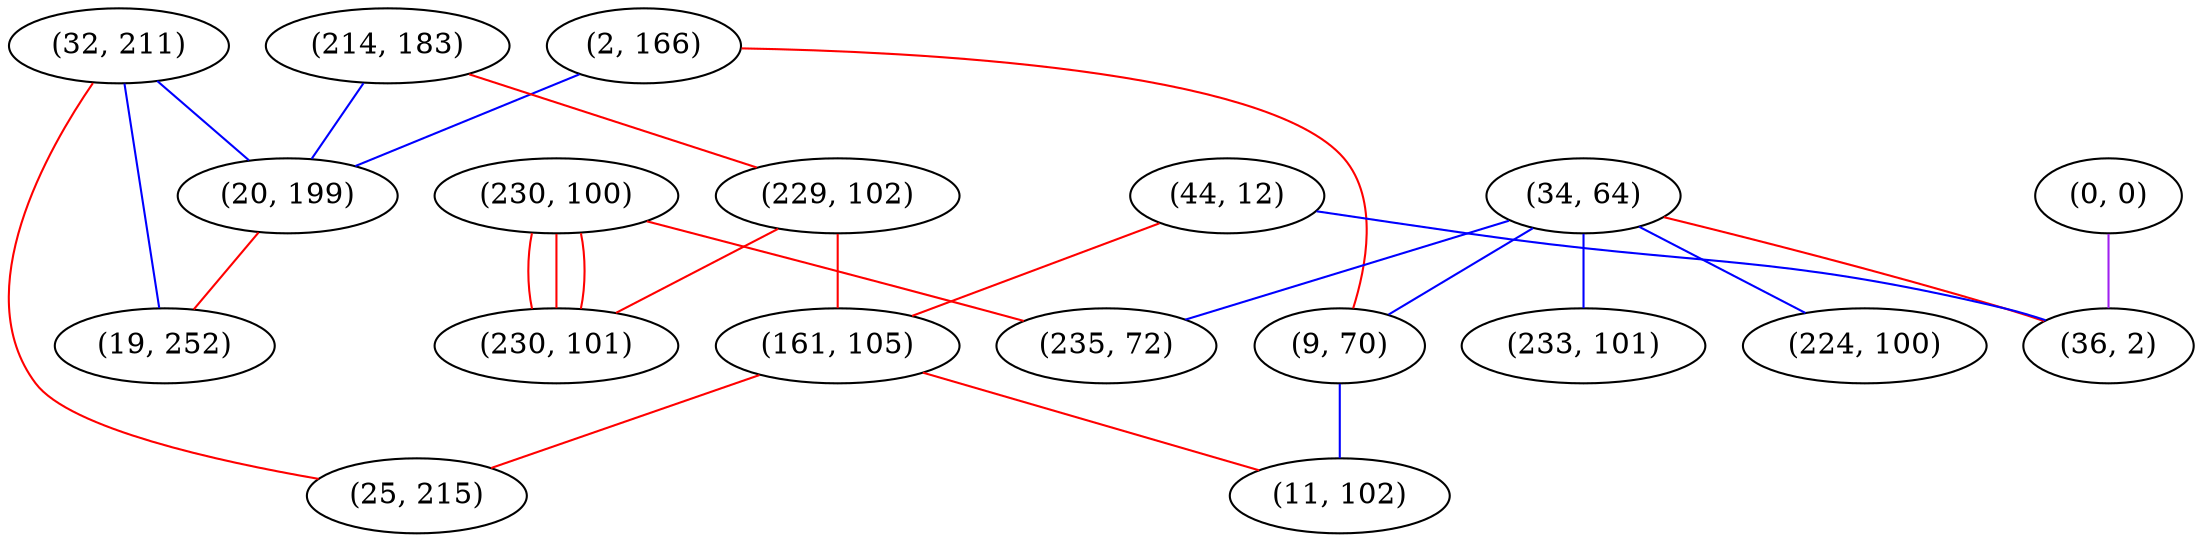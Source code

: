 graph "" {
"(230, 100)";
"(2, 166)";
"(214, 183)";
"(34, 64)";
"(229, 102)";
"(230, 101)";
"(32, 211)";
"(44, 12)";
"(224, 100)";
"(235, 72)";
"(20, 199)";
"(0, 0)";
"(161, 105)";
"(36, 2)";
"(19, 252)";
"(9, 70)";
"(233, 101)";
"(11, 102)";
"(25, 215)";
"(230, 100)" -- "(235, 72)"  [color=red, key=0, weight=1];
"(230, 100)" -- "(230, 101)"  [color=red, key=0, weight=1];
"(230, 100)" -- "(230, 101)"  [color=red, key=1, weight=1];
"(230, 100)" -- "(230, 101)"  [color=red, key=2, weight=1];
"(2, 166)" -- "(20, 199)"  [color=blue, key=0, weight=3];
"(2, 166)" -- "(9, 70)"  [color=red, key=0, weight=1];
"(214, 183)" -- "(229, 102)"  [color=red, key=0, weight=1];
"(214, 183)" -- "(20, 199)"  [color=blue, key=0, weight=3];
"(34, 64)" -- "(235, 72)"  [color=blue, key=0, weight=3];
"(34, 64)" -- "(36, 2)"  [color=red, key=0, weight=1];
"(34, 64)" -- "(233, 101)"  [color=blue, key=0, weight=3];
"(34, 64)" -- "(9, 70)"  [color=blue, key=0, weight=3];
"(34, 64)" -- "(224, 100)"  [color=blue, key=0, weight=3];
"(229, 102)" -- "(161, 105)"  [color=red, key=0, weight=1];
"(229, 102)" -- "(230, 101)"  [color=red, key=0, weight=1];
"(32, 211)" -- "(20, 199)"  [color=blue, key=0, weight=3];
"(32, 211)" -- "(19, 252)"  [color=blue, key=0, weight=3];
"(32, 211)" -- "(25, 215)"  [color=red, key=0, weight=1];
"(44, 12)" -- "(36, 2)"  [color=blue, key=0, weight=3];
"(44, 12)" -- "(161, 105)"  [color=red, key=0, weight=1];
"(20, 199)" -- "(19, 252)"  [color=red, key=0, weight=1];
"(0, 0)" -- "(36, 2)"  [color=purple, key=0, weight=4];
"(161, 105)" -- "(11, 102)"  [color=red, key=0, weight=1];
"(161, 105)" -- "(25, 215)"  [color=red, key=0, weight=1];
"(9, 70)" -- "(11, 102)"  [color=blue, key=0, weight=3];
}
